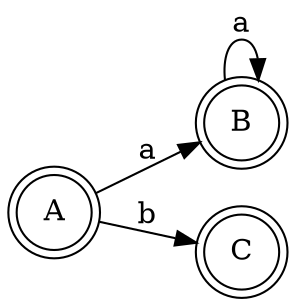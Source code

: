 digraph finite_state_machine {
	rankdir=LR size="8,5"
	node [shape=doublecircle]
	A
	B
	C
	node [shape=circle]
	A -> B [label=a]
	A -> C [label=b]
	B -> B [label=a]
}

